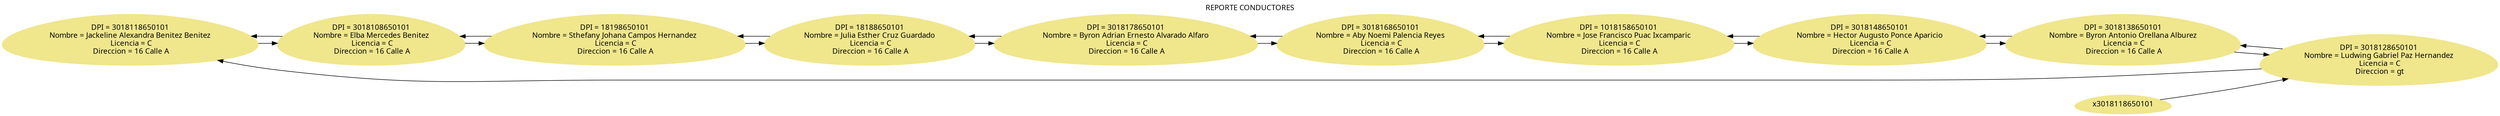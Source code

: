 digraph G {
 rankdir=LR; 
 node[shape = egg, style=filled, color = khaki, fontname = "Century Gothic"]; graph [fontname = "Century Gothic"];
labelloc = "t;"label = "REPORTE CONDUCTORES";
x2018118650101[dir=both label = "DPI = 3018118650101\nNombre = Jackeline Alexandra Benitez Benitez\n Licencia = C\n Direccion = 16 Calle A"]x3018118650101-> x3018128650101
x2018118650101-> x3018108650101
x3018128650101[dir=both label = "DPI = 3018128650101\nNombre = Ludwing Gabriel Paz Hernandez\n Licencia = C\n Direccion = gt"]x3018128650101-> x3018138650101
x3018128650101-> x2018118650101
x3018138650101[dir=both label = "DPI = 3018138650101\nNombre = Byron Antonio Orellana Alburez\n Licencia = C\n Direccion = 16 Calle A"]x3018138650101-> x3018148650101
x3018138650101-> x3018128650101
x3018148650101[dir=both label = "DPI = 3018148650101\nNombre = Hector Augusto Ponce Aparicio\n Licencia = C\n Direccion = 16 Calle A"]x3018148650101-> x1018158650101
x3018148650101-> x3018138650101
x1018158650101[dir=both label = "DPI = 1018158650101\nNombre = Jose Francisco Puac Ixcamparic\n Licencia = C\n Direccion = 16 Calle A"]x1018158650101-> x3018168650101
x1018158650101-> x3018148650101
x3018168650101[dir=both label = "DPI = 3018168650101\nNombre = Aby Noemi Palencia Reyes\n Licencia = C\n Direccion = 16 Calle A"]x3018168650101-> x3018178650101
x3018168650101-> x1018158650101
x3018178650101[dir=both label = "DPI = 3018178650101\nNombre = Byron Adrian Ernesto Alvarado Alfaro\n Licencia = C\n Direccion = 16 Calle A"]x3018178650101-> x18188650101
x3018178650101-> x3018168650101
x18188650101[dir=both label = "DPI = 18188650101\nNombre = Julia Esther Cruz Guardado\n Licencia = C\n Direccion = 16 Calle A"]x18188650101-> x18198650101
x18188650101-> x3018178650101
x18198650101[dir=both label = "DPI = 18198650101\nNombre = Sthefany Johana Campos Hernandez\n Licencia = C\n Direccion = 16 Calle A"]x18198650101-> x3018108650101
x18198650101-> x18188650101
x3018108650101[dir=both label = "DPI = 3018108650101\nNombre = Elba Mercedes Benitez\n Licencia = C\n Direccion = 16 Calle A"]x3018108650101-> x2018118650101
x3018108650101-> x18198650101

}
